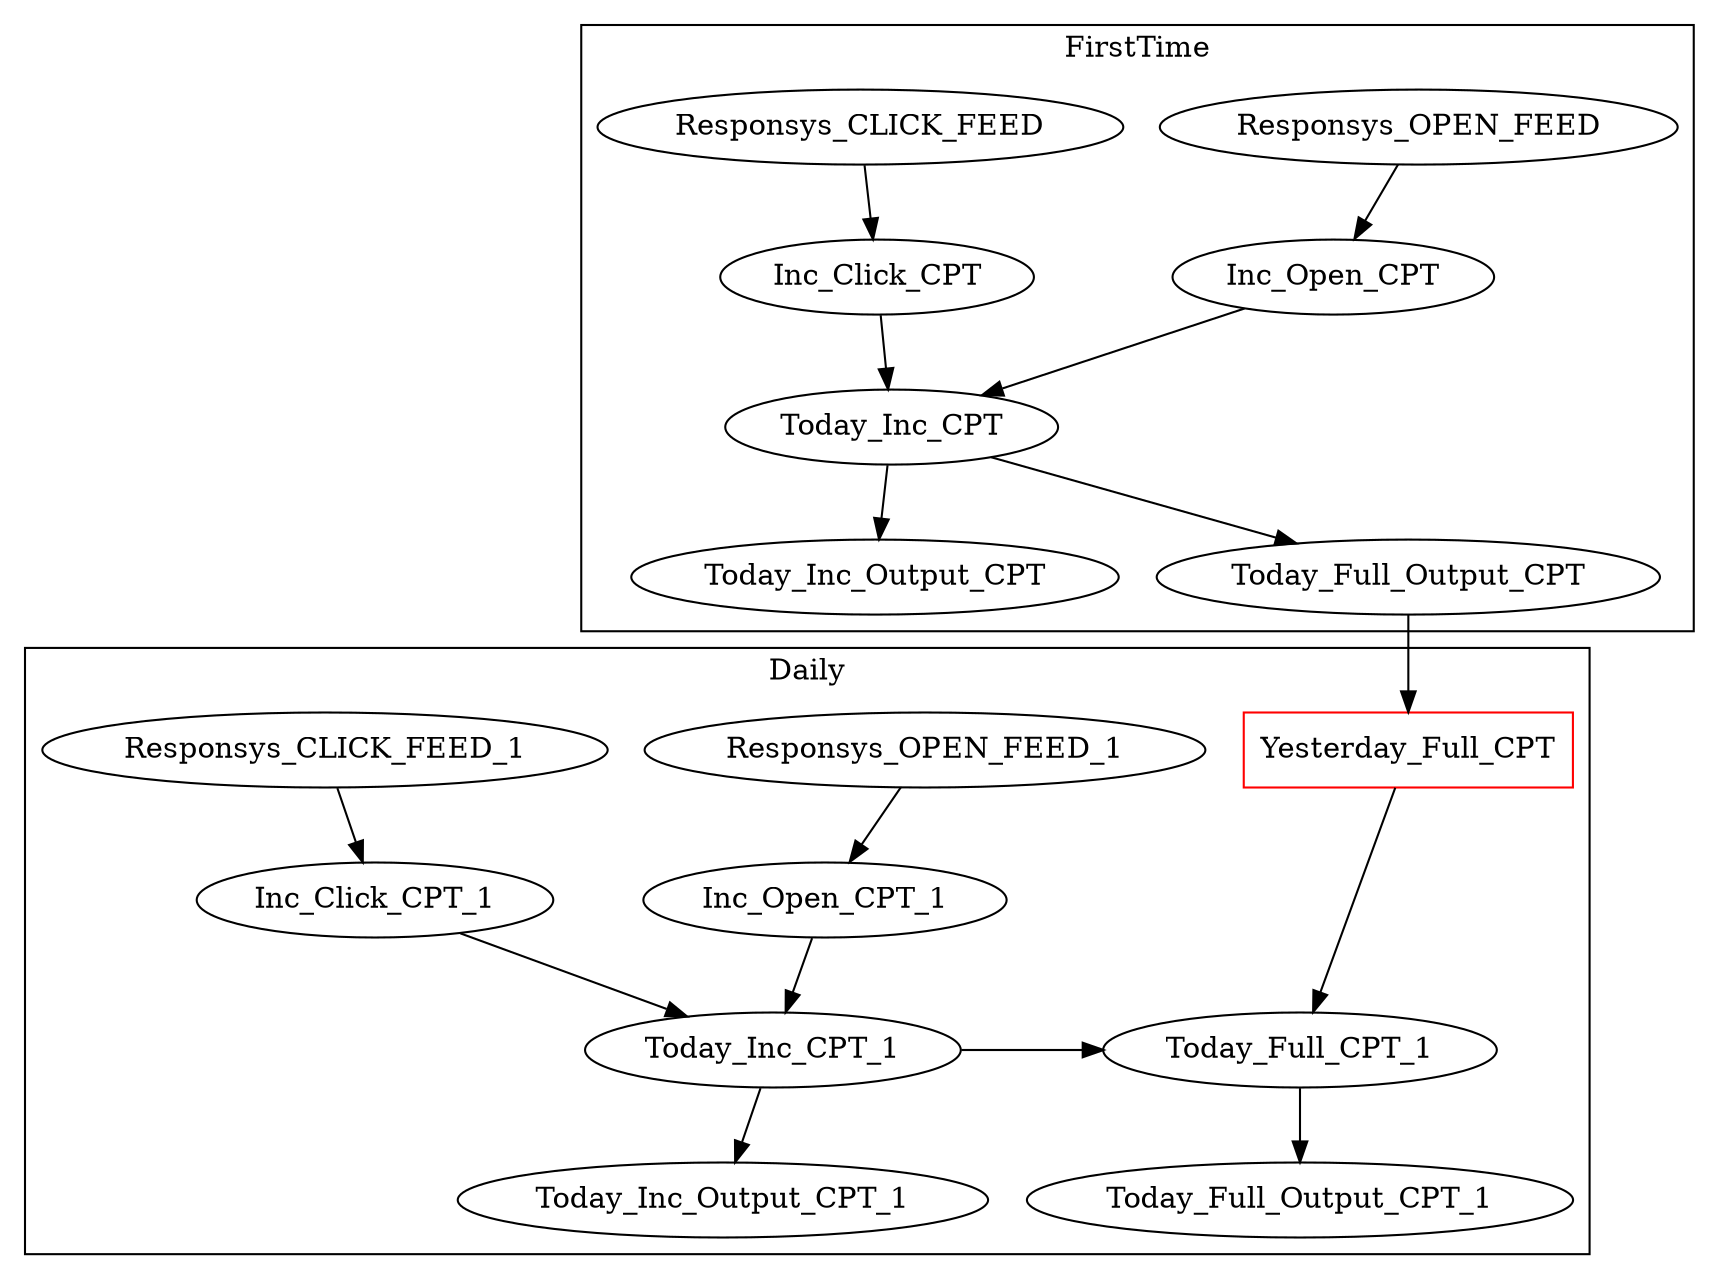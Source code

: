 digraph  {

      subgraph cluster_0 {
          label="FirstTime"

          // 1st time, CPT(Customer Preferred Timeslot)
          Responsys_OPEN_FEED -> Inc_Open_CPT;
          Responsys_CLICK_FEED -> Inc_Click_CPT;

          //Join OpenCPT and ClickCPT from CUSTOMER_ID that will make Inc_CPT
          Inc_Open_CPT -> Today_Inc_CPT
          Inc_Click_CPT -> Today_Inc_CPT

          //Today_Inc_CPT  save into hdfs Inc and Full
          Today_Inc_CPT -> Today_Inc_Output_CPT
          Today_Inc_CPT -> Today_Full_Output_CPT

          {rank = same; Today_Inc_Output_CPT; Today_Full_Output_CPT;}
      }
      
      subgraph cluster_1 {
          label="Daily"

          Yesterday_Full_CPT [shape=box,color=red];

          Today_Full_Output_CPT -> Yesterday_Full_CPT;

          // daily incremental run
          Responsys_OPEN_FEED_1 -> Inc_Open_CPT_1;
          Responsys_CLICK_FEED_1 -> Inc_Click_CPT_1;

          //Join OpenCPT and ClickCPT from CUSTOMER_ID that will make Today_Inc_CPT_1
          Inc_Open_CPT_1 -> Today_Inc_CPT_1
          Inc_Click_CPT_1 -> Today_Inc_CPT_1

          //Join Today_Inc_CPT_1 and Yesterday_Full_CPT from CUSTOMER_ID that will make Today_Full_CPT_1
          Yesterday_Full_CPT -> Today_Full_CPT_1
          Today_Inc_CPT_1 -> Today_Full_CPT_1

          //Inc_CPT_1  save into hdfs Inc and Full
          Today_Inc_CPT_1 -> Today_Inc_Output_CPT_1
          Today_Full_CPT_1 -> Today_Full_Output_CPT_1

          {rank = same; Responsys_OPEN_FEED_1; Responsys_CLICK_FEED_1; Yesterday_Full_CPT;}
          {rank = same; Today_Inc_CPT_1; Today_Full_CPT_1;}
          {rank = same; Today_Inc_Output_CPT_1; Today_Full_Output_CPT_1;}
      }
}
